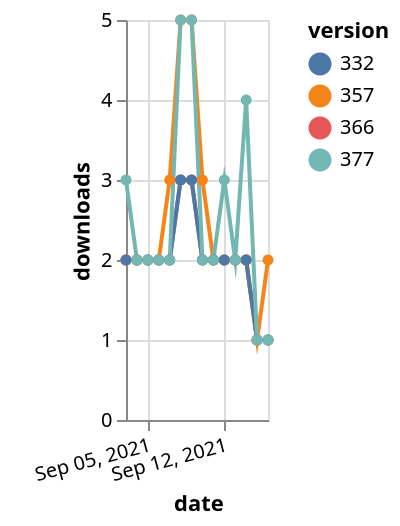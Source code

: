 {"$schema": "https://vega.github.io/schema/vega-lite/v5.json", "description": "A simple bar chart with embedded data.", "data": {"values": [{"date": "2021-09-03", "total": 2284, "delta": 2, "version": "366"}, {"date": "2021-09-04", "total": 2286, "delta": 2, "version": "366"}, {"date": "2021-09-05", "total": 2288, "delta": 2, "version": "366"}, {"date": "2021-09-06", "total": 2290, "delta": 2, "version": "366"}, {"date": "2021-09-07", "total": 2292, "delta": 2, "version": "366"}, {"date": "2021-09-08", "total": 2295, "delta": 3, "version": "366"}, {"date": "2021-09-09", "total": 2298, "delta": 3, "version": "366"}, {"date": "2021-09-10", "total": 2300, "delta": 2, "version": "366"}, {"date": "2021-09-11", "total": 2302, "delta": 2, "version": "366"}, {"date": "2021-09-12", "total": 2304, "delta": 2, "version": "366"}, {"date": "2021-09-13", "total": 2306, "delta": 2, "version": "366"}, {"date": "2021-09-14", "total": 2308, "delta": 2, "version": "366"}, {"date": "2021-09-15", "total": 2309, "delta": 1, "version": "366"}, {"date": "2021-09-16", "total": 2310, "delta": 1, "version": "366"}, {"date": "2021-09-03", "total": 2870, "delta": 2, "version": "357"}, {"date": "2021-09-04", "total": 2872, "delta": 2, "version": "357"}, {"date": "2021-09-05", "total": 2874, "delta": 2, "version": "357"}, {"date": "2021-09-06", "total": 2876, "delta": 2, "version": "357"}, {"date": "2021-09-07", "total": 2879, "delta": 3, "version": "357"}, {"date": "2021-09-08", "total": 2884, "delta": 5, "version": "357"}, {"date": "2021-09-09", "total": 2889, "delta": 5, "version": "357"}, {"date": "2021-09-10", "total": 2892, "delta": 3, "version": "357"}, {"date": "2021-09-11", "total": 2894, "delta": 2, "version": "357"}, {"date": "2021-09-12", "total": 2896, "delta": 2, "version": "357"}, {"date": "2021-09-13", "total": 2898, "delta": 2, "version": "357"}, {"date": "2021-09-14", "total": 2900, "delta": 2, "version": "357"}, {"date": "2021-09-15", "total": 2901, "delta": 1, "version": "357"}, {"date": "2021-09-16", "total": 2903, "delta": 2, "version": "357"}, {"date": "2021-09-03", "total": 2728, "delta": 2, "version": "332"}, {"date": "2021-09-04", "total": 2730, "delta": 2, "version": "332"}, {"date": "2021-09-05", "total": 2732, "delta": 2, "version": "332"}, {"date": "2021-09-06", "total": 2734, "delta": 2, "version": "332"}, {"date": "2021-09-07", "total": 2736, "delta": 2, "version": "332"}, {"date": "2021-09-08", "total": 2739, "delta": 3, "version": "332"}, {"date": "2021-09-09", "total": 2742, "delta": 3, "version": "332"}, {"date": "2021-09-10", "total": 2744, "delta": 2, "version": "332"}, {"date": "2021-09-11", "total": 2746, "delta": 2, "version": "332"}, {"date": "2021-09-12", "total": 2748, "delta": 2, "version": "332"}, {"date": "2021-09-13", "total": 2750, "delta": 2, "version": "332"}, {"date": "2021-09-14", "total": 2752, "delta": 2, "version": "332"}, {"date": "2021-09-15", "total": 2753, "delta": 1, "version": "332"}, {"date": "2021-09-16", "total": 2754, "delta": 1, "version": "332"}, {"date": "2021-09-03", "total": 2108, "delta": 3, "version": "377"}, {"date": "2021-09-04", "total": 2110, "delta": 2, "version": "377"}, {"date": "2021-09-05", "total": 2112, "delta": 2, "version": "377"}, {"date": "2021-09-06", "total": 2114, "delta": 2, "version": "377"}, {"date": "2021-09-07", "total": 2116, "delta": 2, "version": "377"}, {"date": "2021-09-08", "total": 2121, "delta": 5, "version": "377"}, {"date": "2021-09-09", "total": 2126, "delta": 5, "version": "377"}, {"date": "2021-09-10", "total": 2128, "delta": 2, "version": "377"}, {"date": "2021-09-11", "total": 2130, "delta": 2, "version": "377"}, {"date": "2021-09-12", "total": 2133, "delta": 3, "version": "377"}, {"date": "2021-09-13", "total": 2135, "delta": 2, "version": "377"}, {"date": "2021-09-14", "total": 2139, "delta": 4, "version": "377"}, {"date": "2021-09-15", "total": 2140, "delta": 1, "version": "377"}, {"date": "2021-09-16", "total": 2141, "delta": 1, "version": "377"}]}, "width": "container", "mark": {"type": "line", "point": {"filled": true}}, "encoding": {"x": {"field": "date", "type": "temporal", "timeUnit": "yearmonthdate", "title": "date", "axis": {"labelAngle": -15}}, "y": {"field": "delta", "type": "quantitative", "title": "downloads"}, "color": {"field": "version", "type": "nominal"}, "tooltip": {"field": "delta"}}}